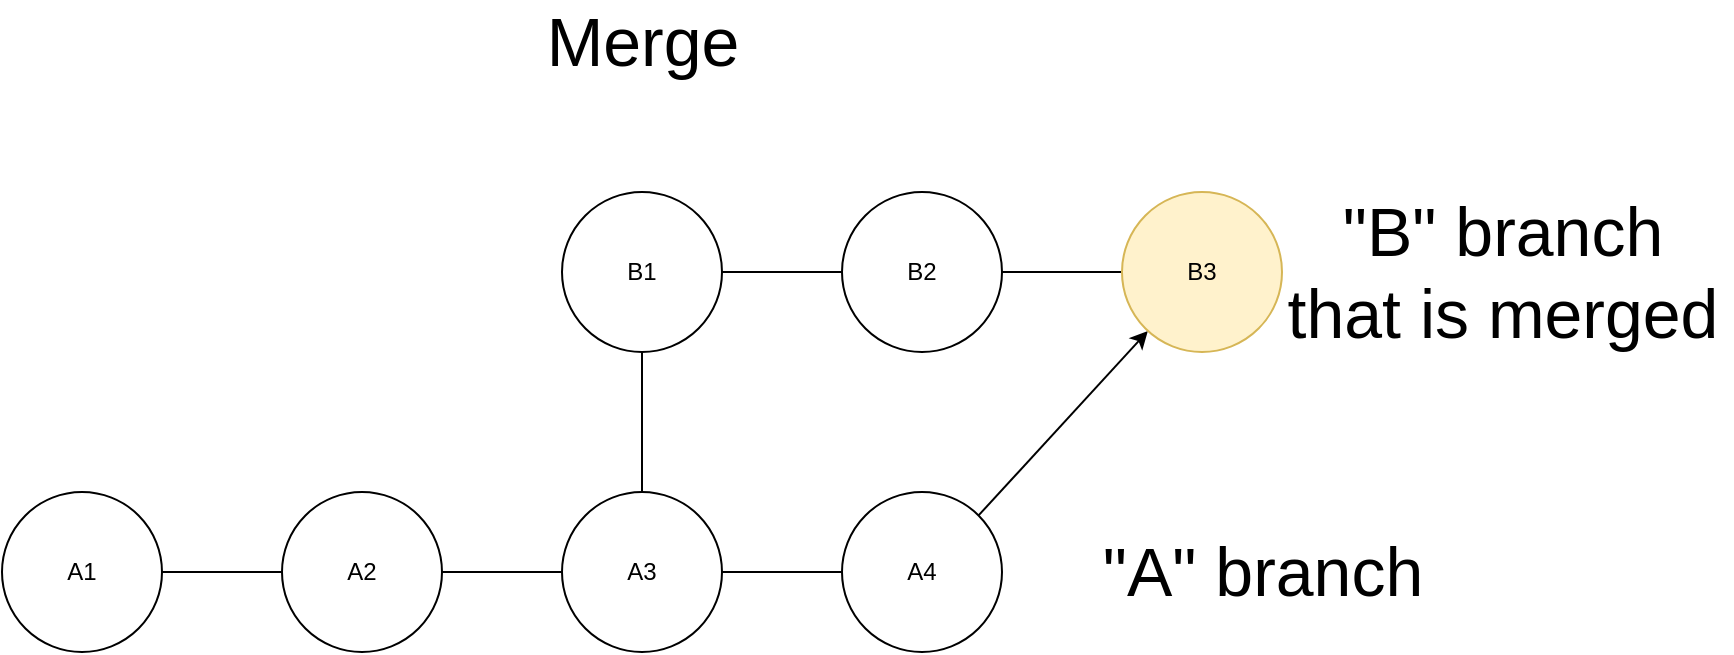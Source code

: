 <mxfile version="16.6.4" type="github">
  <diagram id="Pbzh9_7AI2XHzCLIpab5" name="Page-1">
    <mxGraphModel dx="2066" dy="1155" grid="1" gridSize="10" guides="1" tooltips="1" connect="1" arrows="1" fold="1" page="1" pageScale="1" pageWidth="850" pageHeight="1100" math="0" shadow="0">
      <root>
        <mxCell id="0" />
        <mxCell id="1" parent="0" />
        <mxCell id="bTnPtjO57g7JYjd8ViPB-9" style="edgeStyle=orthogonalEdgeStyle;rounded=0;orthogonalLoop=1;jettySize=auto;html=1;exitX=1;exitY=0.5;exitDx=0;exitDy=0;anchorPointDirection=0;endArrow=none;endFill=0;" parent="1" source="bTnPtjO57g7JYjd8ViPB-1" target="bTnPtjO57g7JYjd8ViPB-2" edge="1">
          <mxGeometry relative="1" as="geometry" />
        </mxCell>
        <mxCell id="bTnPtjO57g7JYjd8ViPB-1" value="A1" style="ellipse;whiteSpace=wrap;html=1;aspect=fixed;" parent="1" vertex="1">
          <mxGeometry x="90" y="500" width="80" height="80" as="geometry" />
        </mxCell>
        <mxCell id="bTnPtjO57g7JYjd8ViPB-10" style="rounded=0;orthogonalLoop=1;jettySize=auto;html=1;exitX=1;exitY=0.5;exitDx=0;exitDy=0;entryX=0;entryY=0.5;entryDx=0;entryDy=0;strokeColor=default;endArrow=none;endFill=0;" parent="1" source="bTnPtjO57g7JYjd8ViPB-2" target="bTnPtjO57g7JYjd8ViPB-3" edge="1">
          <mxGeometry relative="1" as="geometry" />
        </mxCell>
        <mxCell id="bTnPtjO57g7JYjd8ViPB-2" value="A2" style="ellipse;whiteSpace=wrap;html=1;aspect=fixed;" parent="1" vertex="1">
          <mxGeometry x="230" y="500" width="80" height="80" as="geometry" />
        </mxCell>
        <mxCell id="bTnPtjO57g7JYjd8ViPB-11" style="edgeStyle=orthogonalEdgeStyle;rounded=0;orthogonalLoop=1;jettySize=auto;html=1;exitX=1;exitY=0.5;exitDx=0;exitDy=0;entryX=0;entryY=0.5;entryDx=0;entryDy=0;endArrow=none;endFill=0;" parent="1" source="bTnPtjO57g7JYjd8ViPB-3" target="bTnPtjO57g7JYjd8ViPB-4" edge="1">
          <mxGeometry relative="1" as="geometry" />
        </mxCell>
        <mxCell id="bTnPtjO57g7JYjd8ViPB-12" style="edgeStyle=orthogonalEdgeStyle;rounded=0;orthogonalLoop=1;jettySize=auto;html=1;exitX=0.5;exitY=0;exitDx=0;exitDy=0;entryX=0.5;entryY=1;entryDx=0;entryDy=0;endArrow=none;endFill=0;" parent="1" source="bTnPtjO57g7JYjd8ViPB-3" target="bTnPtjO57g7JYjd8ViPB-5" edge="1">
          <mxGeometry relative="1" as="geometry" />
        </mxCell>
        <mxCell id="bTnPtjO57g7JYjd8ViPB-3" value="A3" style="ellipse;whiteSpace=wrap;html=1;aspect=fixed;" parent="1" vertex="1">
          <mxGeometry x="370" y="500" width="80" height="80" as="geometry" />
        </mxCell>
        <mxCell id="ewtQ4oaw_POuk0B5ObO0-1" style="edgeStyle=none;rounded=0;orthogonalLoop=1;jettySize=auto;html=1;exitX=1;exitY=0;exitDx=0;exitDy=0;fontSize=34;endArrow=classic;endFill=1;strokeColor=default;" edge="1" parent="1" source="bTnPtjO57g7JYjd8ViPB-4" target="bTnPtjO57g7JYjd8ViPB-7">
          <mxGeometry relative="1" as="geometry" />
        </mxCell>
        <mxCell id="bTnPtjO57g7JYjd8ViPB-4" value="A4" style="ellipse;whiteSpace=wrap;html=1;aspect=fixed;" parent="1" vertex="1">
          <mxGeometry x="510" y="500" width="80" height="80" as="geometry" />
        </mxCell>
        <mxCell id="bTnPtjO57g7JYjd8ViPB-13" style="edgeStyle=orthogonalEdgeStyle;rounded=0;orthogonalLoop=1;jettySize=auto;html=1;exitX=1;exitY=0.5;exitDx=0;exitDy=0;entryX=0;entryY=0.5;entryDx=0;entryDy=0;endArrow=none;endFill=0;" parent="1" source="bTnPtjO57g7JYjd8ViPB-5" target="bTnPtjO57g7JYjd8ViPB-6" edge="1">
          <mxGeometry relative="1" as="geometry" />
        </mxCell>
        <mxCell id="bTnPtjO57g7JYjd8ViPB-5" value="B1" style="ellipse;whiteSpace=wrap;html=1;aspect=fixed;" parent="1" vertex="1">
          <mxGeometry x="370" y="350" width="80" height="80" as="geometry" />
        </mxCell>
        <mxCell id="bTnPtjO57g7JYjd8ViPB-14" style="edgeStyle=orthogonalEdgeStyle;rounded=0;orthogonalLoop=1;jettySize=auto;html=1;exitX=1;exitY=0.5;exitDx=0;exitDy=0;entryX=0;entryY=0.5;entryDx=0;entryDy=0;endArrow=none;endFill=0;" parent="1" source="bTnPtjO57g7JYjd8ViPB-6" target="bTnPtjO57g7JYjd8ViPB-7" edge="1">
          <mxGeometry relative="1" as="geometry" />
        </mxCell>
        <mxCell id="bTnPtjO57g7JYjd8ViPB-6" value="B2" style="ellipse;whiteSpace=wrap;html=1;aspect=fixed;" parent="1" vertex="1">
          <mxGeometry x="510" y="350" width="80" height="80" as="geometry" />
        </mxCell>
        <mxCell id="bTnPtjO57g7JYjd8ViPB-7" value="B3" style="ellipse;whiteSpace=wrap;html=1;aspect=fixed;fillColor=#fff2cc;strokeColor=#d6b656;" parent="1" vertex="1">
          <mxGeometry x="650" y="350" width="80" height="80" as="geometry" />
        </mxCell>
        <mxCell id="3dmdywJe70AjDY3yU__v-1" value="&lt;font style=&quot;font-size: 34px&quot;&gt;&lt;font style=&quot;font-size: 34px&quot;&gt;Merge&lt;/font&gt;&lt;br&gt;&lt;/font&gt;" style="text;html=1;resizable=0;autosize=1;align=center;verticalAlign=middle;points=[];fillColor=none;strokeColor=none;rounded=0;" parent="1" vertex="1">
          <mxGeometry x="355" y="260" width="110" height="30" as="geometry" />
        </mxCell>
        <mxCell id="3dmdywJe70AjDY3yU__v-17" value="&quot;A&quot; branch" style="text;html=1;resizable=0;autosize=1;align=center;verticalAlign=middle;points=[];fillColor=none;strokeColor=none;rounded=0;fontSize=34;" parent="1" vertex="1">
          <mxGeometry x="630" y="515" width="180" height="50" as="geometry" />
        </mxCell>
        <mxCell id="3dmdywJe70AjDY3yU__v-18" value="&lt;div&gt;&quot;B&quot; branch&lt;/div&gt;&lt;div&gt;that is merged&lt;br&gt;&lt;/div&gt;" style="text;html=1;resizable=0;autosize=1;align=center;verticalAlign=middle;points=[];fillColor=none;strokeColor=none;rounded=0;fontSize=34;" parent="1" vertex="1">
          <mxGeometry x="725" y="345" width="230" height="90" as="geometry" />
        </mxCell>
      </root>
    </mxGraphModel>
  </diagram>
</mxfile>
